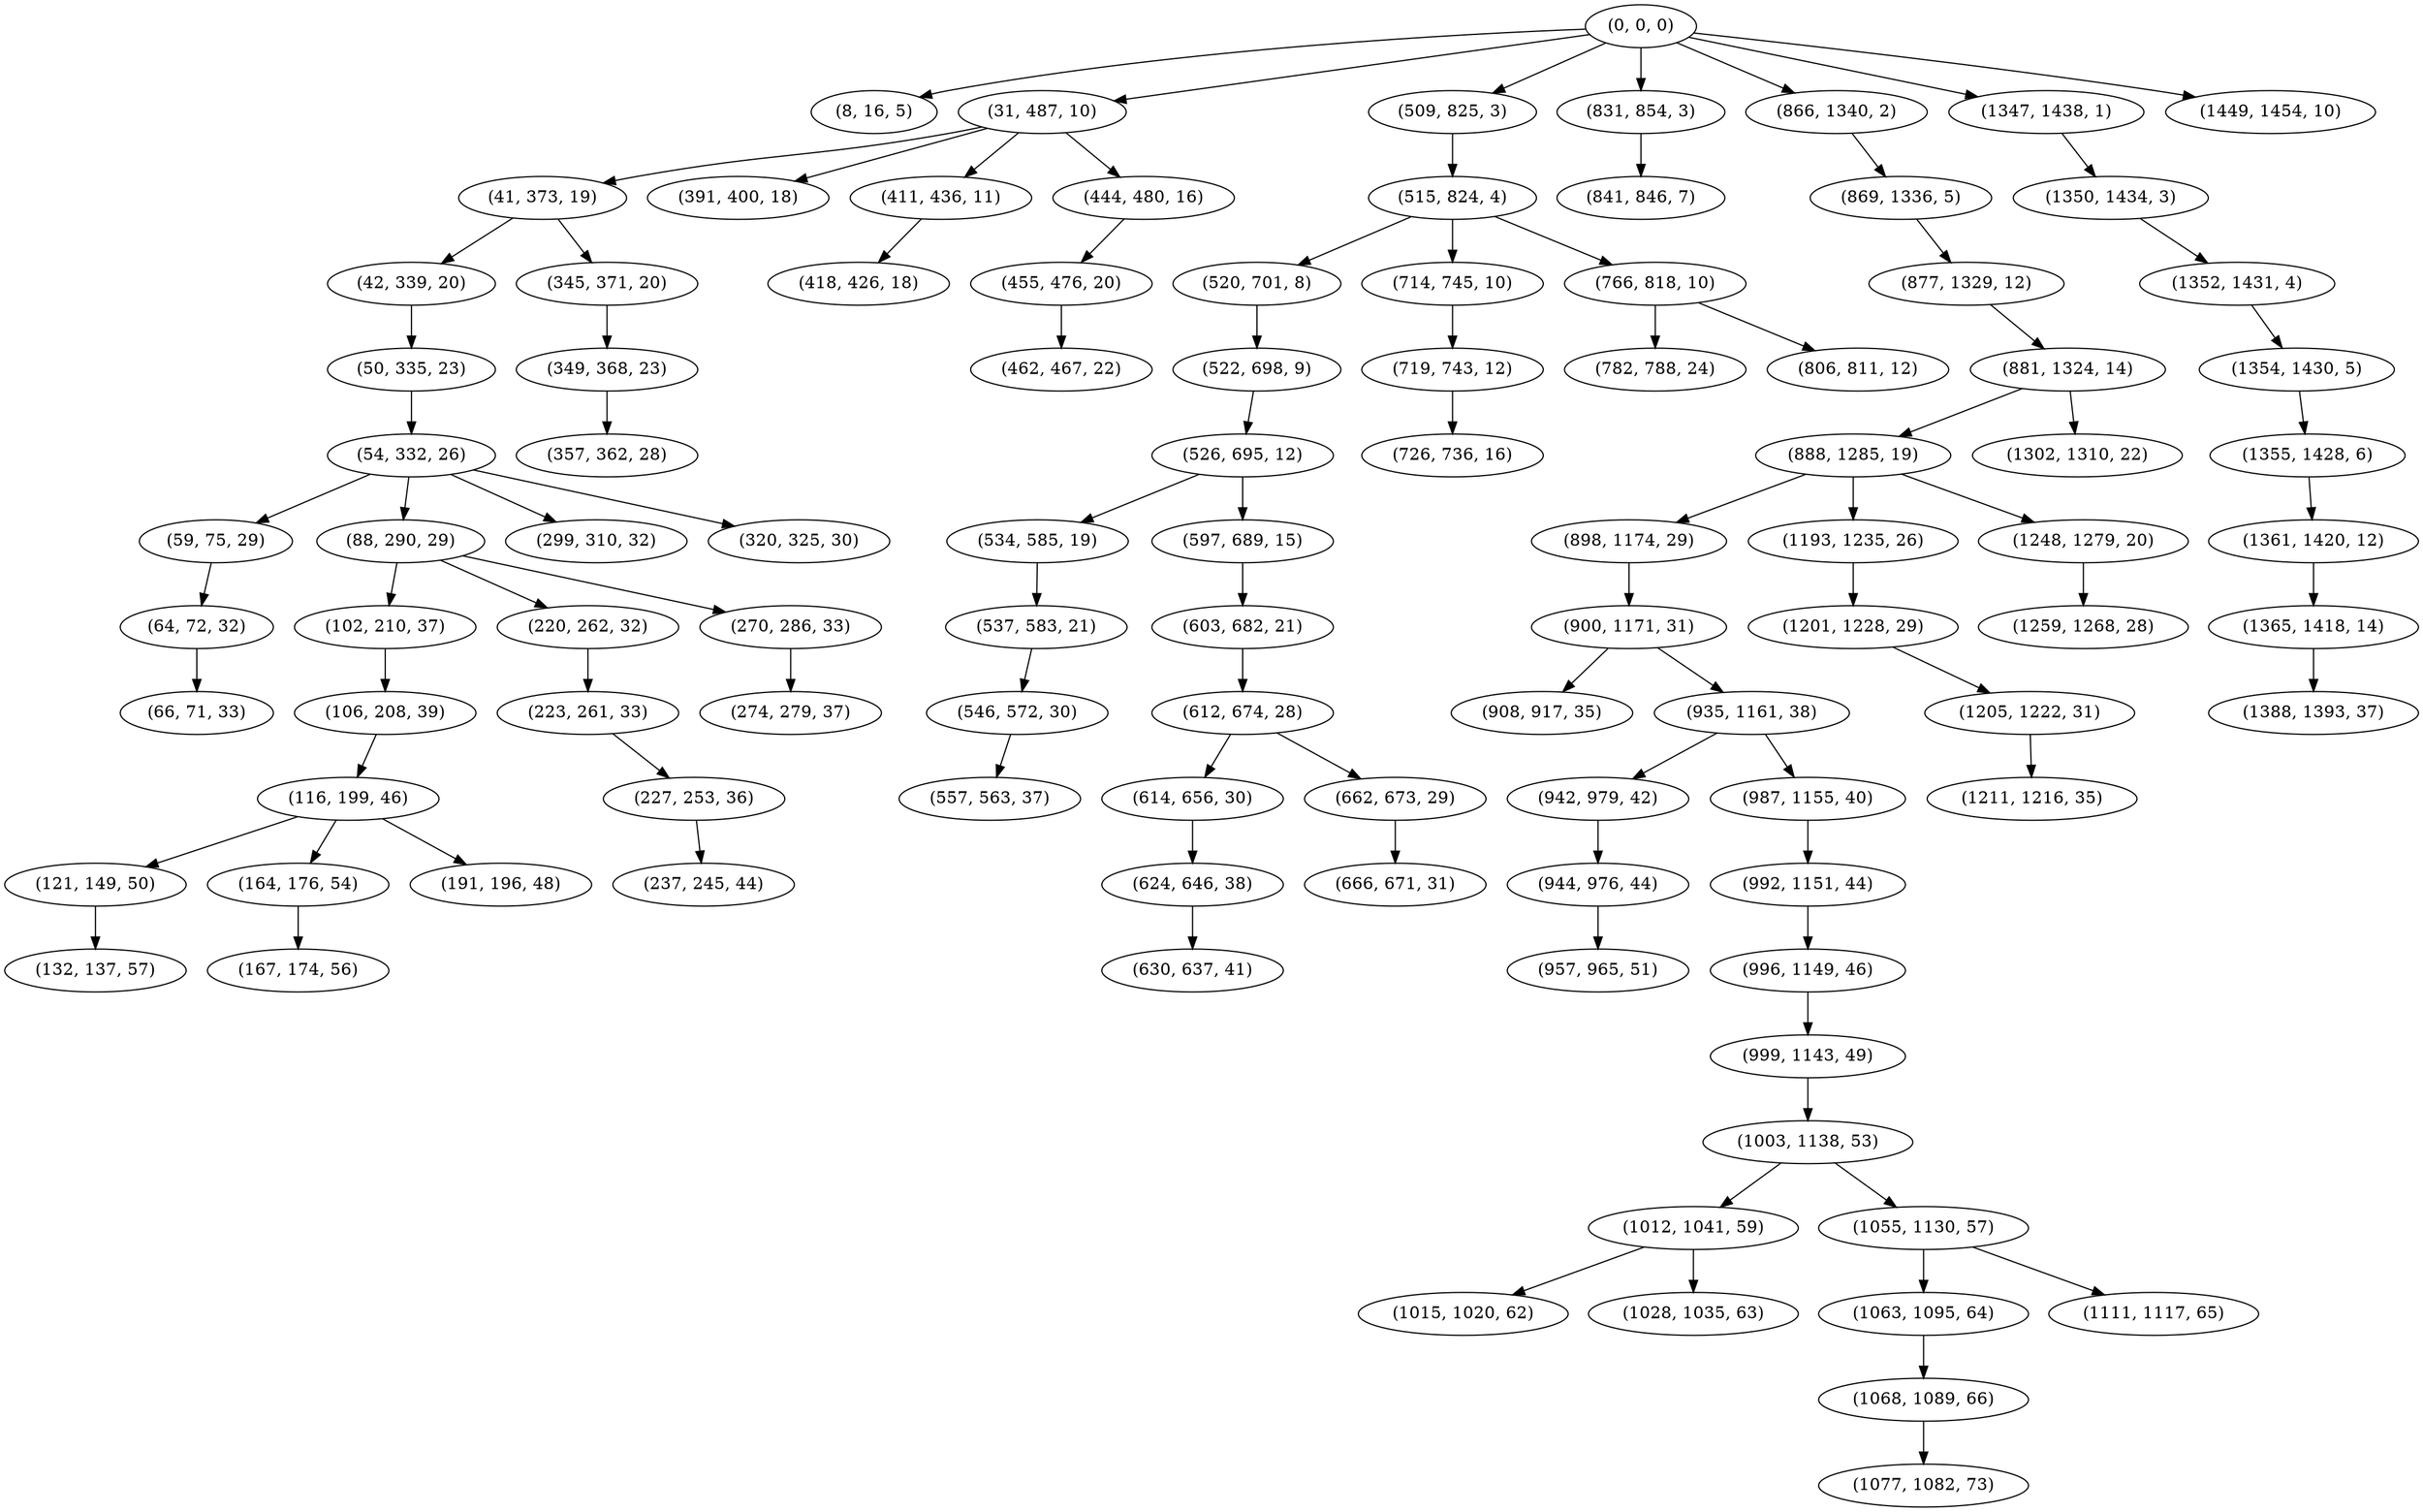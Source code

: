 digraph tree {
    "(0, 0, 0)";
    "(8, 16, 5)";
    "(31, 487, 10)";
    "(41, 373, 19)";
    "(42, 339, 20)";
    "(50, 335, 23)";
    "(54, 332, 26)";
    "(59, 75, 29)";
    "(64, 72, 32)";
    "(66, 71, 33)";
    "(88, 290, 29)";
    "(102, 210, 37)";
    "(106, 208, 39)";
    "(116, 199, 46)";
    "(121, 149, 50)";
    "(132, 137, 57)";
    "(164, 176, 54)";
    "(167, 174, 56)";
    "(191, 196, 48)";
    "(220, 262, 32)";
    "(223, 261, 33)";
    "(227, 253, 36)";
    "(237, 245, 44)";
    "(270, 286, 33)";
    "(274, 279, 37)";
    "(299, 310, 32)";
    "(320, 325, 30)";
    "(345, 371, 20)";
    "(349, 368, 23)";
    "(357, 362, 28)";
    "(391, 400, 18)";
    "(411, 436, 11)";
    "(418, 426, 18)";
    "(444, 480, 16)";
    "(455, 476, 20)";
    "(462, 467, 22)";
    "(509, 825, 3)";
    "(515, 824, 4)";
    "(520, 701, 8)";
    "(522, 698, 9)";
    "(526, 695, 12)";
    "(534, 585, 19)";
    "(537, 583, 21)";
    "(546, 572, 30)";
    "(557, 563, 37)";
    "(597, 689, 15)";
    "(603, 682, 21)";
    "(612, 674, 28)";
    "(614, 656, 30)";
    "(624, 646, 38)";
    "(630, 637, 41)";
    "(662, 673, 29)";
    "(666, 671, 31)";
    "(714, 745, 10)";
    "(719, 743, 12)";
    "(726, 736, 16)";
    "(766, 818, 10)";
    "(782, 788, 24)";
    "(806, 811, 12)";
    "(831, 854, 3)";
    "(841, 846, 7)";
    "(866, 1340, 2)";
    "(869, 1336, 5)";
    "(877, 1329, 12)";
    "(881, 1324, 14)";
    "(888, 1285, 19)";
    "(898, 1174, 29)";
    "(900, 1171, 31)";
    "(908, 917, 35)";
    "(935, 1161, 38)";
    "(942, 979, 42)";
    "(944, 976, 44)";
    "(957, 965, 51)";
    "(987, 1155, 40)";
    "(992, 1151, 44)";
    "(996, 1149, 46)";
    "(999, 1143, 49)";
    "(1003, 1138, 53)";
    "(1012, 1041, 59)";
    "(1015, 1020, 62)";
    "(1028, 1035, 63)";
    "(1055, 1130, 57)";
    "(1063, 1095, 64)";
    "(1068, 1089, 66)";
    "(1077, 1082, 73)";
    "(1111, 1117, 65)";
    "(1193, 1235, 26)";
    "(1201, 1228, 29)";
    "(1205, 1222, 31)";
    "(1211, 1216, 35)";
    "(1248, 1279, 20)";
    "(1259, 1268, 28)";
    "(1302, 1310, 22)";
    "(1347, 1438, 1)";
    "(1350, 1434, 3)";
    "(1352, 1431, 4)";
    "(1354, 1430, 5)";
    "(1355, 1428, 6)";
    "(1361, 1420, 12)";
    "(1365, 1418, 14)";
    "(1388, 1393, 37)";
    "(1449, 1454, 10)";
    "(0, 0, 0)" -> "(8, 16, 5)";
    "(0, 0, 0)" -> "(31, 487, 10)";
    "(0, 0, 0)" -> "(509, 825, 3)";
    "(0, 0, 0)" -> "(831, 854, 3)";
    "(0, 0, 0)" -> "(866, 1340, 2)";
    "(0, 0, 0)" -> "(1347, 1438, 1)";
    "(0, 0, 0)" -> "(1449, 1454, 10)";
    "(31, 487, 10)" -> "(41, 373, 19)";
    "(31, 487, 10)" -> "(391, 400, 18)";
    "(31, 487, 10)" -> "(411, 436, 11)";
    "(31, 487, 10)" -> "(444, 480, 16)";
    "(41, 373, 19)" -> "(42, 339, 20)";
    "(41, 373, 19)" -> "(345, 371, 20)";
    "(42, 339, 20)" -> "(50, 335, 23)";
    "(50, 335, 23)" -> "(54, 332, 26)";
    "(54, 332, 26)" -> "(59, 75, 29)";
    "(54, 332, 26)" -> "(88, 290, 29)";
    "(54, 332, 26)" -> "(299, 310, 32)";
    "(54, 332, 26)" -> "(320, 325, 30)";
    "(59, 75, 29)" -> "(64, 72, 32)";
    "(64, 72, 32)" -> "(66, 71, 33)";
    "(88, 290, 29)" -> "(102, 210, 37)";
    "(88, 290, 29)" -> "(220, 262, 32)";
    "(88, 290, 29)" -> "(270, 286, 33)";
    "(102, 210, 37)" -> "(106, 208, 39)";
    "(106, 208, 39)" -> "(116, 199, 46)";
    "(116, 199, 46)" -> "(121, 149, 50)";
    "(116, 199, 46)" -> "(164, 176, 54)";
    "(116, 199, 46)" -> "(191, 196, 48)";
    "(121, 149, 50)" -> "(132, 137, 57)";
    "(164, 176, 54)" -> "(167, 174, 56)";
    "(220, 262, 32)" -> "(223, 261, 33)";
    "(223, 261, 33)" -> "(227, 253, 36)";
    "(227, 253, 36)" -> "(237, 245, 44)";
    "(270, 286, 33)" -> "(274, 279, 37)";
    "(345, 371, 20)" -> "(349, 368, 23)";
    "(349, 368, 23)" -> "(357, 362, 28)";
    "(411, 436, 11)" -> "(418, 426, 18)";
    "(444, 480, 16)" -> "(455, 476, 20)";
    "(455, 476, 20)" -> "(462, 467, 22)";
    "(509, 825, 3)" -> "(515, 824, 4)";
    "(515, 824, 4)" -> "(520, 701, 8)";
    "(515, 824, 4)" -> "(714, 745, 10)";
    "(515, 824, 4)" -> "(766, 818, 10)";
    "(520, 701, 8)" -> "(522, 698, 9)";
    "(522, 698, 9)" -> "(526, 695, 12)";
    "(526, 695, 12)" -> "(534, 585, 19)";
    "(526, 695, 12)" -> "(597, 689, 15)";
    "(534, 585, 19)" -> "(537, 583, 21)";
    "(537, 583, 21)" -> "(546, 572, 30)";
    "(546, 572, 30)" -> "(557, 563, 37)";
    "(597, 689, 15)" -> "(603, 682, 21)";
    "(603, 682, 21)" -> "(612, 674, 28)";
    "(612, 674, 28)" -> "(614, 656, 30)";
    "(612, 674, 28)" -> "(662, 673, 29)";
    "(614, 656, 30)" -> "(624, 646, 38)";
    "(624, 646, 38)" -> "(630, 637, 41)";
    "(662, 673, 29)" -> "(666, 671, 31)";
    "(714, 745, 10)" -> "(719, 743, 12)";
    "(719, 743, 12)" -> "(726, 736, 16)";
    "(766, 818, 10)" -> "(782, 788, 24)";
    "(766, 818, 10)" -> "(806, 811, 12)";
    "(831, 854, 3)" -> "(841, 846, 7)";
    "(866, 1340, 2)" -> "(869, 1336, 5)";
    "(869, 1336, 5)" -> "(877, 1329, 12)";
    "(877, 1329, 12)" -> "(881, 1324, 14)";
    "(881, 1324, 14)" -> "(888, 1285, 19)";
    "(881, 1324, 14)" -> "(1302, 1310, 22)";
    "(888, 1285, 19)" -> "(898, 1174, 29)";
    "(888, 1285, 19)" -> "(1193, 1235, 26)";
    "(888, 1285, 19)" -> "(1248, 1279, 20)";
    "(898, 1174, 29)" -> "(900, 1171, 31)";
    "(900, 1171, 31)" -> "(908, 917, 35)";
    "(900, 1171, 31)" -> "(935, 1161, 38)";
    "(935, 1161, 38)" -> "(942, 979, 42)";
    "(935, 1161, 38)" -> "(987, 1155, 40)";
    "(942, 979, 42)" -> "(944, 976, 44)";
    "(944, 976, 44)" -> "(957, 965, 51)";
    "(987, 1155, 40)" -> "(992, 1151, 44)";
    "(992, 1151, 44)" -> "(996, 1149, 46)";
    "(996, 1149, 46)" -> "(999, 1143, 49)";
    "(999, 1143, 49)" -> "(1003, 1138, 53)";
    "(1003, 1138, 53)" -> "(1012, 1041, 59)";
    "(1003, 1138, 53)" -> "(1055, 1130, 57)";
    "(1012, 1041, 59)" -> "(1015, 1020, 62)";
    "(1012, 1041, 59)" -> "(1028, 1035, 63)";
    "(1055, 1130, 57)" -> "(1063, 1095, 64)";
    "(1055, 1130, 57)" -> "(1111, 1117, 65)";
    "(1063, 1095, 64)" -> "(1068, 1089, 66)";
    "(1068, 1089, 66)" -> "(1077, 1082, 73)";
    "(1193, 1235, 26)" -> "(1201, 1228, 29)";
    "(1201, 1228, 29)" -> "(1205, 1222, 31)";
    "(1205, 1222, 31)" -> "(1211, 1216, 35)";
    "(1248, 1279, 20)" -> "(1259, 1268, 28)";
    "(1347, 1438, 1)" -> "(1350, 1434, 3)";
    "(1350, 1434, 3)" -> "(1352, 1431, 4)";
    "(1352, 1431, 4)" -> "(1354, 1430, 5)";
    "(1354, 1430, 5)" -> "(1355, 1428, 6)";
    "(1355, 1428, 6)" -> "(1361, 1420, 12)";
    "(1361, 1420, 12)" -> "(1365, 1418, 14)";
    "(1365, 1418, 14)" -> "(1388, 1393, 37)";
}
